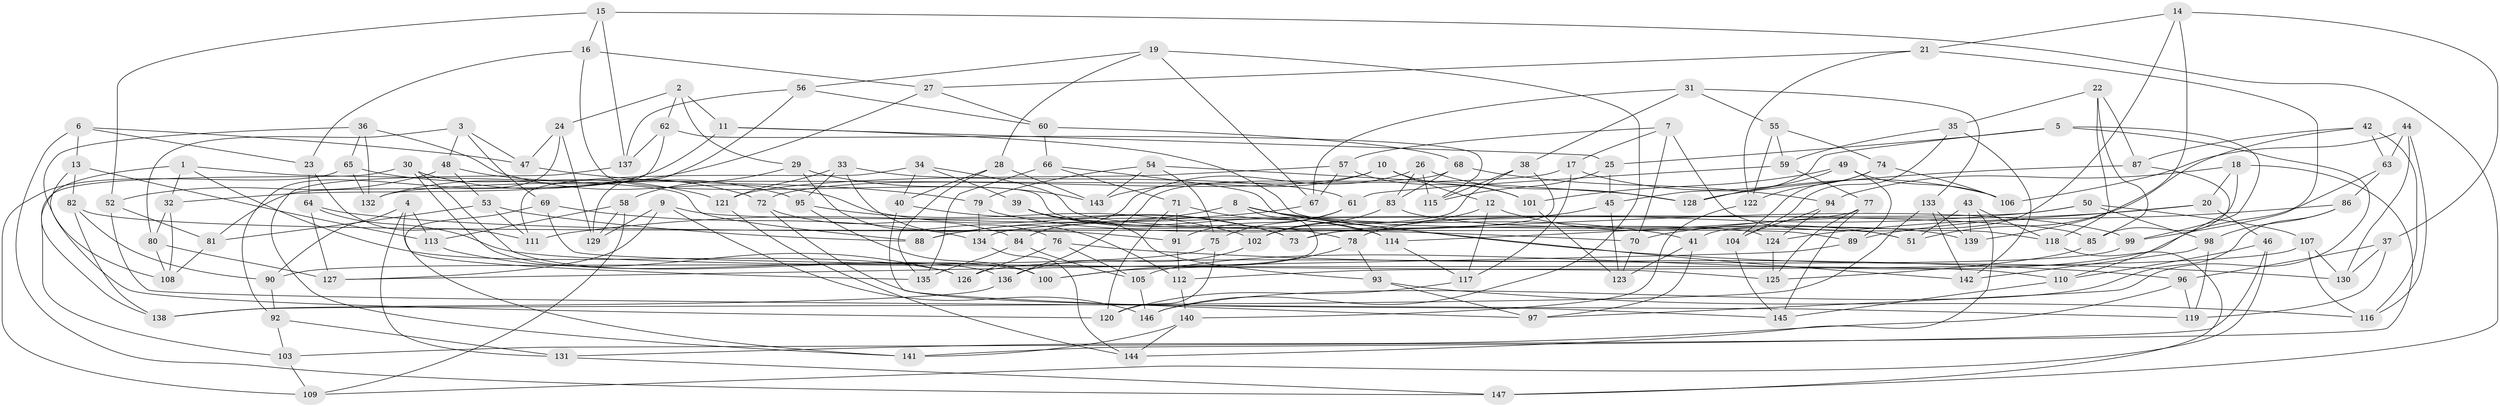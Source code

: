 // coarse degree distribution, {3: 0.05405405405405406, 5: 0.24324324324324326, 6: 0.4864864864864865, 4: 0.14864864864864866, 8: 0.04054054054054054, 9: 0.02702702702702703}
// Generated by graph-tools (version 1.1) at 2025/38/03/04/25 23:38:16]
// undirected, 147 vertices, 294 edges
graph export_dot {
  node [color=gray90,style=filled];
  1;
  2;
  3;
  4;
  5;
  6;
  7;
  8;
  9;
  10;
  11;
  12;
  13;
  14;
  15;
  16;
  17;
  18;
  19;
  20;
  21;
  22;
  23;
  24;
  25;
  26;
  27;
  28;
  29;
  30;
  31;
  32;
  33;
  34;
  35;
  36;
  37;
  38;
  39;
  40;
  41;
  42;
  43;
  44;
  45;
  46;
  47;
  48;
  49;
  50;
  51;
  52;
  53;
  54;
  55;
  56;
  57;
  58;
  59;
  60;
  61;
  62;
  63;
  64;
  65;
  66;
  67;
  68;
  69;
  70;
  71;
  72;
  73;
  74;
  75;
  76;
  77;
  78;
  79;
  80;
  81;
  82;
  83;
  84;
  85;
  86;
  87;
  88;
  89;
  90;
  91;
  92;
  93;
  94;
  95;
  96;
  97;
  98;
  99;
  100;
  101;
  102;
  103;
  104;
  105;
  106;
  107;
  108;
  109;
  110;
  111;
  112;
  113;
  114;
  115;
  116;
  117;
  118;
  119;
  120;
  121;
  122;
  123;
  124;
  125;
  126;
  127;
  128;
  129;
  130;
  131;
  132;
  133;
  134;
  135;
  136;
  137;
  138;
  139;
  140;
  141;
  142;
  143;
  144;
  145;
  146;
  147;
  1 -- 88;
  1 -- 126;
  1 -- 32;
  1 -- 138;
  2 -- 62;
  2 -- 24;
  2 -- 29;
  2 -- 11;
  3 -- 69;
  3 -- 47;
  3 -- 48;
  3 -- 80;
  4 -- 135;
  4 -- 131;
  4 -- 113;
  4 -- 90;
  5 -- 45;
  5 -- 97;
  5 -- 25;
  5 -- 99;
  6 -- 47;
  6 -- 147;
  6 -- 13;
  6 -- 23;
  7 -- 57;
  7 -- 17;
  7 -- 118;
  7 -- 70;
  8 -- 130;
  8 -- 88;
  8 -- 41;
  8 -- 100;
  9 -- 146;
  9 -- 85;
  9 -- 129;
  9 -- 127;
  10 -- 12;
  10 -- 101;
  10 -- 72;
  10 -- 143;
  11 -- 32;
  11 -- 51;
  11 -- 25;
  12 -- 117;
  12 -- 102;
  12 -- 51;
  13 -- 82;
  13 -- 113;
  13 -- 120;
  14 -- 139;
  14 -- 21;
  14 -- 37;
  14 -- 41;
  15 -- 137;
  15 -- 52;
  15 -- 147;
  15 -- 16;
  16 -- 23;
  16 -- 124;
  16 -- 27;
  17 -- 117;
  17 -- 132;
  17 -- 106;
  18 -- 103;
  18 -- 20;
  18 -- 85;
  18 -- 94;
  19 -- 28;
  19 -- 67;
  19 -- 56;
  19 -- 146;
  20 -- 46;
  20 -- 124;
  20 -- 70;
  21 -- 122;
  21 -- 105;
  21 -- 27;
  22 -- 85;
  22 -- 118;
  22 -- 87;
  22 -- 35;
  23 -- 111;
  23 -- 64;
  24 -- 129;
  24 -- 47;
  24 -- 92;
  25 -- 45;
  25 -- 115;
  26 -- 115;
  26 -- 128;
  26 -- 83;
  26 -- 84;
  27 -- 132;
  27 -- 60;
  28 -- 40;
  28 -- 135;
  28 -- 143;
  29 -- 76;
  29 -- 58;
  29 -- 143;
  30 -- 103;
  30 -- 95;
  30 -- 136;
  30 -- 100;
  31 -- 55;
  31 -- 67;
  31 -- 38;
  31 -- 133;
  32 -- 108;
  32 -- 80;
  33 -- 112;
  33 -- 121;
  33 -- 95;
  33 -- 61;
  34 -- 40;
  34 -- 89;
  34 -- 111;
  34 -- 39;
  35 -- 142;
  35 -- 104;
  35 -- 59;
  36 -- 132;
  36 -- 108;
  36 -- 73;
  36 -- 65;
  37 -- 119;
  37 -- 96;
  37 -- 130;
  38 -- 73;
  38 -- 115;
  38 -- 88;
  39 -- 78;
  39 -- 114;
  39 -- 93;
  40 -- 73;
  40 -- 97;
  41 -- 97;
  41 -- 123;
  42 -- 51;
  42 -- 87;
  42 -- 63;
  42 -- 116;
  43 -- 51;
  43 -- 139;
  43 -- 144;
  43 -- 118;
  44 -- 106;
  44 -- 116;
  44 -- 130;
  44 -- 63;
  45 -- 78;
  45 -- 123;
  46 -- 109;
  46 -- 141;
  46 -- 110;
  47 -- 79;
  48 -- 72;
  48 -- 52;
  48 -- 53;
  49 -- 106;
  49 -- 101;
  49 -- 89;
  49 -- 128;
  50 -- 134;
  50 -- 107;
  50 -- 98;
  50 -- 73;
  52 -- 119;
  52 -- 81;
  53 -- 88;
  53 -- 111;
  53 -- 81;
  54 -- 75;
  54 -- 143;
  54 -- 128;
  54 -- 79;
  55 -- 59;
  55 -- 122;
  55 -- 74;
  56 -- 60;
  56 -- 137;
  56 -- 129;
  57 -- 121;
  57 -- 67;
  57 -- 101;
  58 -- 109;
  58 -- 129;
  58 -- 113;
  59 -- 61;
  59 -- 77;
  60 -- 68;
  60 -- 66;
  61 -- 91;
  61 -- 75;
  62 -- 115;
  62 -- 137;
  62 -- 81;
  63 -- 99;
  63 -- 86;
  64 -- 127;
  64 -- 70;
  64 -- 110;
  65 -- 121;
  65 -- 109;
  65 -- 132;
  66 -- 142;
  66 -- 71;
  66 -- 135;
  67 -- 111;
  68 -- 136;
  68 -- 94;
  68 -- 83;
  69 -- 125;
  69 -- 134;
  69 -- 141;
  70 -- 123;
  71 -- 120;
  71 -- 114;
  71 -- 91;
  72 -- 84;
  72 -- 145;
  74 -- 104;
  74 -- 106;
  74 -- 122;
  75 -- 90;
  75 -- 120;
  76 -- 126;
  76 -- 96;
  76 -- 105;
  77 -- 145;
  77 -- 125;
  77 -- 114;
  78 -- 100;
  78 -- 93;
  79 -- 99;
  79 -- 134;
  80 -- 108;
  80 -- 127;
  81 -- 108;
  82 -- 138;
  82 -- 91;
  82 -- 90;
  83 -- 139;
  83 -- 102;
  84 -- 135;
  84 -- 105;
  85 -- 125;
  86 -- 146;
  86 -- 98;
  86 -- 89;
  87 -- 110;
  87 -- 128;
  89 -- 127;
  90 -- 92;
  91 -- 112;
  92 -- 131;
  92 -- 103;
  93 -- 97;
  93 -- 116;
  94 -- 124;
  94 -- 104;
  95 -- 102;
  95 -- 100;
  96 -- 131;
  96 -- 119;
  98 -- 119;
  98 -- 142;
  99 -- 126;
  101 -- 123;
  102 -- 136;
  103 -- 109;
  104 -- 145;
  105 -- 146;
  107 -- 112;
  107 -- 116;
  107 -- 130;
  110 -- 145;
  112 -- 140;
  113 -- 126;
  114 -- 117;
  117 -- 120;
  118 -- 147;
  121 -- 144;
  122 -- 140;
  124 -- 125;
  131 -- 147;
  133 -- 142;
  133 -- 139;
  133 -- 138;
  134 -- 144;
  136 -- 138;
  137 -- 141;
  140 -- 144;
  140 -- 141;
}
